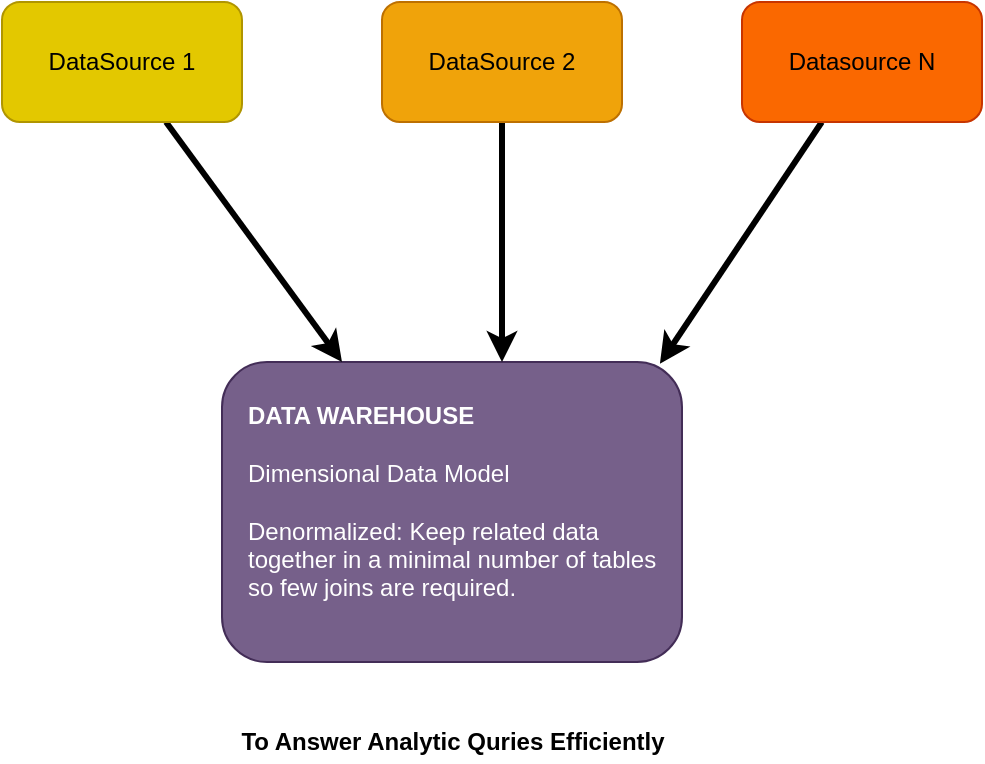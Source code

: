 <mxfile>
    <diagram id="g29Loqwiy553MWlrHJXE" name="Warehouse">
        <mxGraphModel dx="1054" dy="629" grid="1" gridSize="10" guides="1" tooltips="1" connect="1" arrows="1" fold="1" page="1" pageScale="1" pageWidth="850" pageHeight="1100" math="0" shadow="0">
            <root>
                <mxCell id="0"/>
                <mxCell id="1" parent="0"/>
                <mxCell id="2" value="&lt;b&gt;DATA WAREHOUSE&lt;br&gt;&lt;/b&gt;&lt;br&gt;Dimensional Data Model&amp;nbsp;&lt;br&gt;&lt;br&gt;Denormalized: Keep related data together in a minimal number of tables so few joins are required." style="rounded=1;whiteSpace=wrap;html=1;align=left;horizontal=1;verticalAlign=top;spacingTop=2;spacing=13;fillColor=#76608a;fontColor=#ffffff;strokeColor=#432D57;" vertex="1" parent="1">
                    <mxGeometry x="250" y="280" width="230" height="150" as="geometry"/>
                </mxCell>
                <mxCell id="6" style="edgeStyle=none;html=1;strokeWidth=3;" edge="1" parent="1" source="4" target="2">
                    <mxGeometry relative="1" as="geometry">
                        <mxPoint x="260" y="280" as="targetPoint"/>
                    </mxGeometry>
                </mxCell>
                <mxCell id="4" value="DataSource 1" style="rounded=1;whiteSpace=wrap;html=1;fillColor=#e3c800;fontColor=#000000;strokeColor=#B09500;" vertex="1" parent="1">
                    <mxGeometry x="140" y="100" width="120" height="60" as="geometry"/>
                </mxCell>
                <mxCell id="7" style="edgeStyle=none;html=1;strokeWidth=3;" edge="1" parent="1" source="5">
                    <mxGeometry relative="1" as="geometry">
                        <mxPoint x="390" y="280" as="targetPoint"/>
                    </mxGeometry>
                </mxCell>
                <mxCell id="5" value="DataSource 2" style="rounded=1;whiteSpace=wrap;html=1;fillColor=#f0a30a;fontColor=#000000;strokeColor=#BD7000;" vertex="1" parent="1">
                    <mxGeometry x="330" y="100" width="120" height="60" as="geometry"/>
                </mxCell>
                <mxCell id="8" value="&lt;b&gt;To Answer Analytic Quries Efficiently&lt;/b&gt;" style="text;html=1;align=center;verticalAlign=middle;resizable=0;points=[];autosize=1;strokeColor=none;fillColor=none;" vertex="1" parent="1">
                    <mxGeometry x="250" y="460" width="230" height="20" as="geometry"/>
                </mxCell>
                <mxCell id="10" style="edgeStyle=none;html=1;strokeWidth=3;entryX=0.952;entryY=0.006;entryDx=0;entryDy=0;entryPerimeter=0;" edge="1" parent="1" source="9" target="2">
                    <mxGeometry relative="1" as="geometry"/>
                </mxCell>
                <mxCell id="9" value="Datasource N" style="rounded=1;whiteSpace=wrap;html=1;fillColor=#fa6800;fontColor=#000000;strokeColor=#C73500;" vertex="1" parent="1">
                    <mxGeometry x="510" y="100" width="120" height="60" as="geometry"/>
                </mxCell>
            </root>
        </mxGraphModel>
    </diagram>
    <diagram id="YbUiCIOGumUv0WJAcJ0Q" name="cloud_dataflow">
        <mxGraphModel dx="1054" dy="629" grid="1" gridSize="10" guides="1" tooltips="1" connect="1" arrows="1" fold="1" page="1" pageScale="1" pageWidth="850" pageHeight="1100" math="0" shadow="0">
            <root>
                <mxCell id="vPfwYH8UErtET6UUxrty-0"/>
                <mxCell id="vPfwYH8UErtET6UUxrty-1" parent="vPfwYH8UErtET6UUxrty-0"/>
                <mxCell id="vPfwYH8UErtET6UUxrty-3" style="edgeStyle=none;html=1;strokeWidth=3;" edge="1" parent="vPfwYH8UErtET6UUxrty-1" source="vPfwYH8UErtET6UUxrty-2" target="vPfwYH8UErtET6UUxrty-4">
                    <mxGeometry relative="1" as="geometry">
                        <mxPoint x="300" y="170" as="targetPoint"/>
                    </mxGeometry>
                </mxCell>
                <mxCell id="vPfwYH8UErtET6UUxrty-5" style="edgeStyle=none;html=1;strokeWidth=3;" edge="1" parent="vPfwYH8UErtET6UUxrty-1" source="vPfwYH8UErtET6UUxrty-2" target="vPfwYH8UErtET6UUxrty-6">
                    <mxGeometry relative="1" as="geometry">
                        <mxPoint x="430" y="200" as="targetPoint"/>
                    </mxGeometry>
                </mxCell>
                <mxCell id="vPfwYH8UErtET6UUxrty-7" style="edgeStyle=none;html=1;strokeWidth=3;" edge="1" parent="vPfwYH8UErtET6UUxrty-1" source="vPfwYH8UErtET6UUxrty-2" target="vPfwYH8UErtET6UUxrty-8">
                    <mxGeometry relative="1" as="geometry">
                        <mxPoint x="430" y="230" as="targetPoint"/>
                    </mxGeometry>
                </mxCell>
                <mxCell id="vPfwYH8UErtET6UUxrty-9" style="edgeStyle=none;html=1;strokeWidth=3;" edge="1" parent="vPfwYH8UErtET6UUxrty-1" source="vPfwYH8UErtET6UUxrty-2" target="vPfwYH8UErtET6UUxrty-10">
                    <mxGeometry relative="1" as="geometry">
                        <mxPoint x="450" y="320" as="targetPoint"/>
                    </mxGeometry>
                </mxCell>
                <mxCell id="vPfwYH8UErtET6UUxrty-11" style="edgeStyle=none;html=1;strokeWidth=3;" edge="1" parent="vPfwYH8UErtET6UUxrty-1" source="vPfwYH8UErtET6UUxrty-2" target="vPfwYH8UErtET6UUxrty-12">
                    <mxGeometry relative="1" as="geometry">
                        <mxPoint x="410" y="400" as="targetPoint"/>
                    </mxGeometry>
                </mxCell>
                <mxCell id="vPfwYH8UErtET6UUxrty-13" style="edgeStyle=none;html=1;strokeWidth=3;" edge="1" parent="vPfwYH8UErtET6UUxrty-1" source="vPfwYH8UErtET6UUxrty-2" target="vPfwYH8UErtET6UUxrty-14">
                    <mxGeometry relative="1" as="geometry">
                        <mxPoint x="420" y="530" as="targetPoint"/>
                    </mxGeometry>
                </mxCell>
                <mxCell id="vPfwYH8UErtET6UUxrty-15" style="edgeStyle=none;html=1;strokeWidth=3;" edge="1" parent="vPfwYH8UErtET6UUxrty-1" source="vPfwYH8UErtET6UUxrty-2" target="vPfwYH8UErtET6UUxrty-16">
                    <mxGeometry relative="1" as="geometry">
                        <mxPoint x="300" y="430" as="targetPoint"/>
                    </mxGeometry>
                </mxCell>
                <mxCell id="vPfwYH8UErtET6UUxrty-17" style="edgeStyle=none;html=1;strokeWidth=3;" edge="1" parent="vPfwYH8UErtET6UUxrty-1" source="vPfwYH8UErtET6UUxrty-2" target="vPfwYH8UErtET6UUxrty-18">
                    <mxGeometry relative="1" as="geometry">
                        <mxPoint x="150" y="320" as="targetPoint"/>
                    </mxGeometry>
                </mxCell>
                <mxCell id="vPfwYH8UErtET6UUxrty-19" style="edgeStyle=none;html=1;strokeWidth=3;" edge="1" parent="vPfwYH8UErtET6UUxrty-1" source="vPfwYH8UErtET6UUxrty-2" target="vPfwYH8UErtET6UUxrty-20">
                    <mxGeometry relative="1" as="geometry">
                        <mxPoint x="150" y="210" as="targetPoint"/>
                    </mxGeometry>
                </mxCell>
                <mxCell id="vPfwYH8UErtET6UUxrty-2" value="&lt;b&gt;Cloud Dataflow&lt;/b&gt;" style="rounded=1;whiteSpace=wrap;html=1;fillColor=#f0a30a;fontColor=#000000;strokeColor=#BD7000;" vertex="1" parent="vPfwYH8UErtET6UUxrty-1">
                    <mxGeometry x="240" y="260" width="120" height="60" as="geometry"/>
                </mxCell>
                <mxCell id="vPfwYH8UErtET6UUxrty-4" value="Pipelines" style="rounded=1;whiteSpace=wrap;html=1;fillColor=#1ba1e2;fontColor=#ffffff;strokeColor=#006EAF;" vertex="1" parent="vPfwYH8UErtET6UUxrty-1">
                    <mxGeometry x="140" y="80" width="120" height="60" as="geometry"/>
                </mxCell>
                <mxCell id="vPfwYH8UErtET6UUxrty-6" value="PCollections" style="rounded=1;whiteSpace=wrap;html=1;fillColor=#647687;fontColor=#ffffff;strokeColor=#314354;" vertex="1" parent="vPfwYH8UErtET6UUxrty-1">
                    <mxGeometry x="320" y="80" width="120" height="60" as="geometry"/>
                </mxCell>
                <mxCell id="vPfwYH8UErtET6UUxrty-8" value="Transforms" style="rounded=1;whiteSpace=wrap;html=1;fillColor=#76608a;fontColor=#ffffff;strokeColor=#432D57;" vertex="1" parent="vPfwYH8UErtET6UUxrty-1">
                    <mxGeometry x="420" y="170" width="120" height="60" as="geometry"/>
                </mxCell>
                <mxCell id="vPfwYH8UErtET6UUxrty-10" value="ParDo" style="rounded=1;whiteSpace=wrap;html=1;fillColor=#a0522d;fontColor=#ffffff;strokeColor=#6D1F00;" vertex="1" parent="vPfwYH8UErtET6UUxrty-1">
                    <mxGeometry x="425" y="290" width="120" height="60" as="geometry"/>
                </mxCell>
                <mxCell id="vPfwYH8UErtET6UUxrty-12" value="Pipeline I/O" style="rounded=1;whiteSpace=wrap;html=1;fillColor=#6d8764;fontColor=#ffffff;strokeColor=#3A5431;" vertex="1" parent="vPfwYH8UErtET6UUxrty-1">
                    <mxGeometry x="420" y="400" width="120" height="60" as="geometry"/>
                </mxCell>
                <mxCell id="vPfwYH8UErtET6UUxrty-14" value="Aggregation" style="rounded=1;whiteSpace=wrap;html=1;fillColor=#e3c800;fontColor=#000000;strokeColor=#B09500;" vertex="1" parent="vPfwYH8UErtET6UUxrty-1">
                    <mxGeometry x="240" y="440" width="120" height="60" as="geometry"/>
                </mxCell>
                <mxCell id="vPfwYH8UErtET6UUxrty-16" value="User Defined Functions" style="rounded=1;whiteSpace=wrap;html=1;fillColor=#0050ef;strokeColor=#001DBC;fontColor=#ffffff;" vertex="1" parent="vPfwYH8UErtET6UUxrty-1">
                    <mxGeometry x="70" y="400" width="120" height="60" as="geometry"/>
                </mxCell>
                <mxCell id="vPfwYH8UErtET6UUxrty-18" value="Runner" style="rounded=1;whiteSpace=wrap;html=1;fillColor=#6a00ff;fontColor=#ffffff;strokeColor=#3700CC;" vertex="1" parent="vPfwYH8UErtET6UUxrty-1">
                    <mxGeometry x="50" y="290" width="120" height="60" as="geometry"/>
                </mxCell>
                <mxCell id="vPfwYH8UErtET6UUxrty-20" value="Triggers" style="rounded=1;whiteSpace=wrap;html=1;fillColor=#008a00;fontColor=#ffffff;strokeColor=#005700;" vertex="1" parent="vPfwYH8UErtET6UUxrty-1">
                    <mxGeometry x="50" y="160" width="120" height="60" as="geometry"/>
                </mxCell>
            </root>
        </mxGraphModel>
    </diagram>
</mxfile>